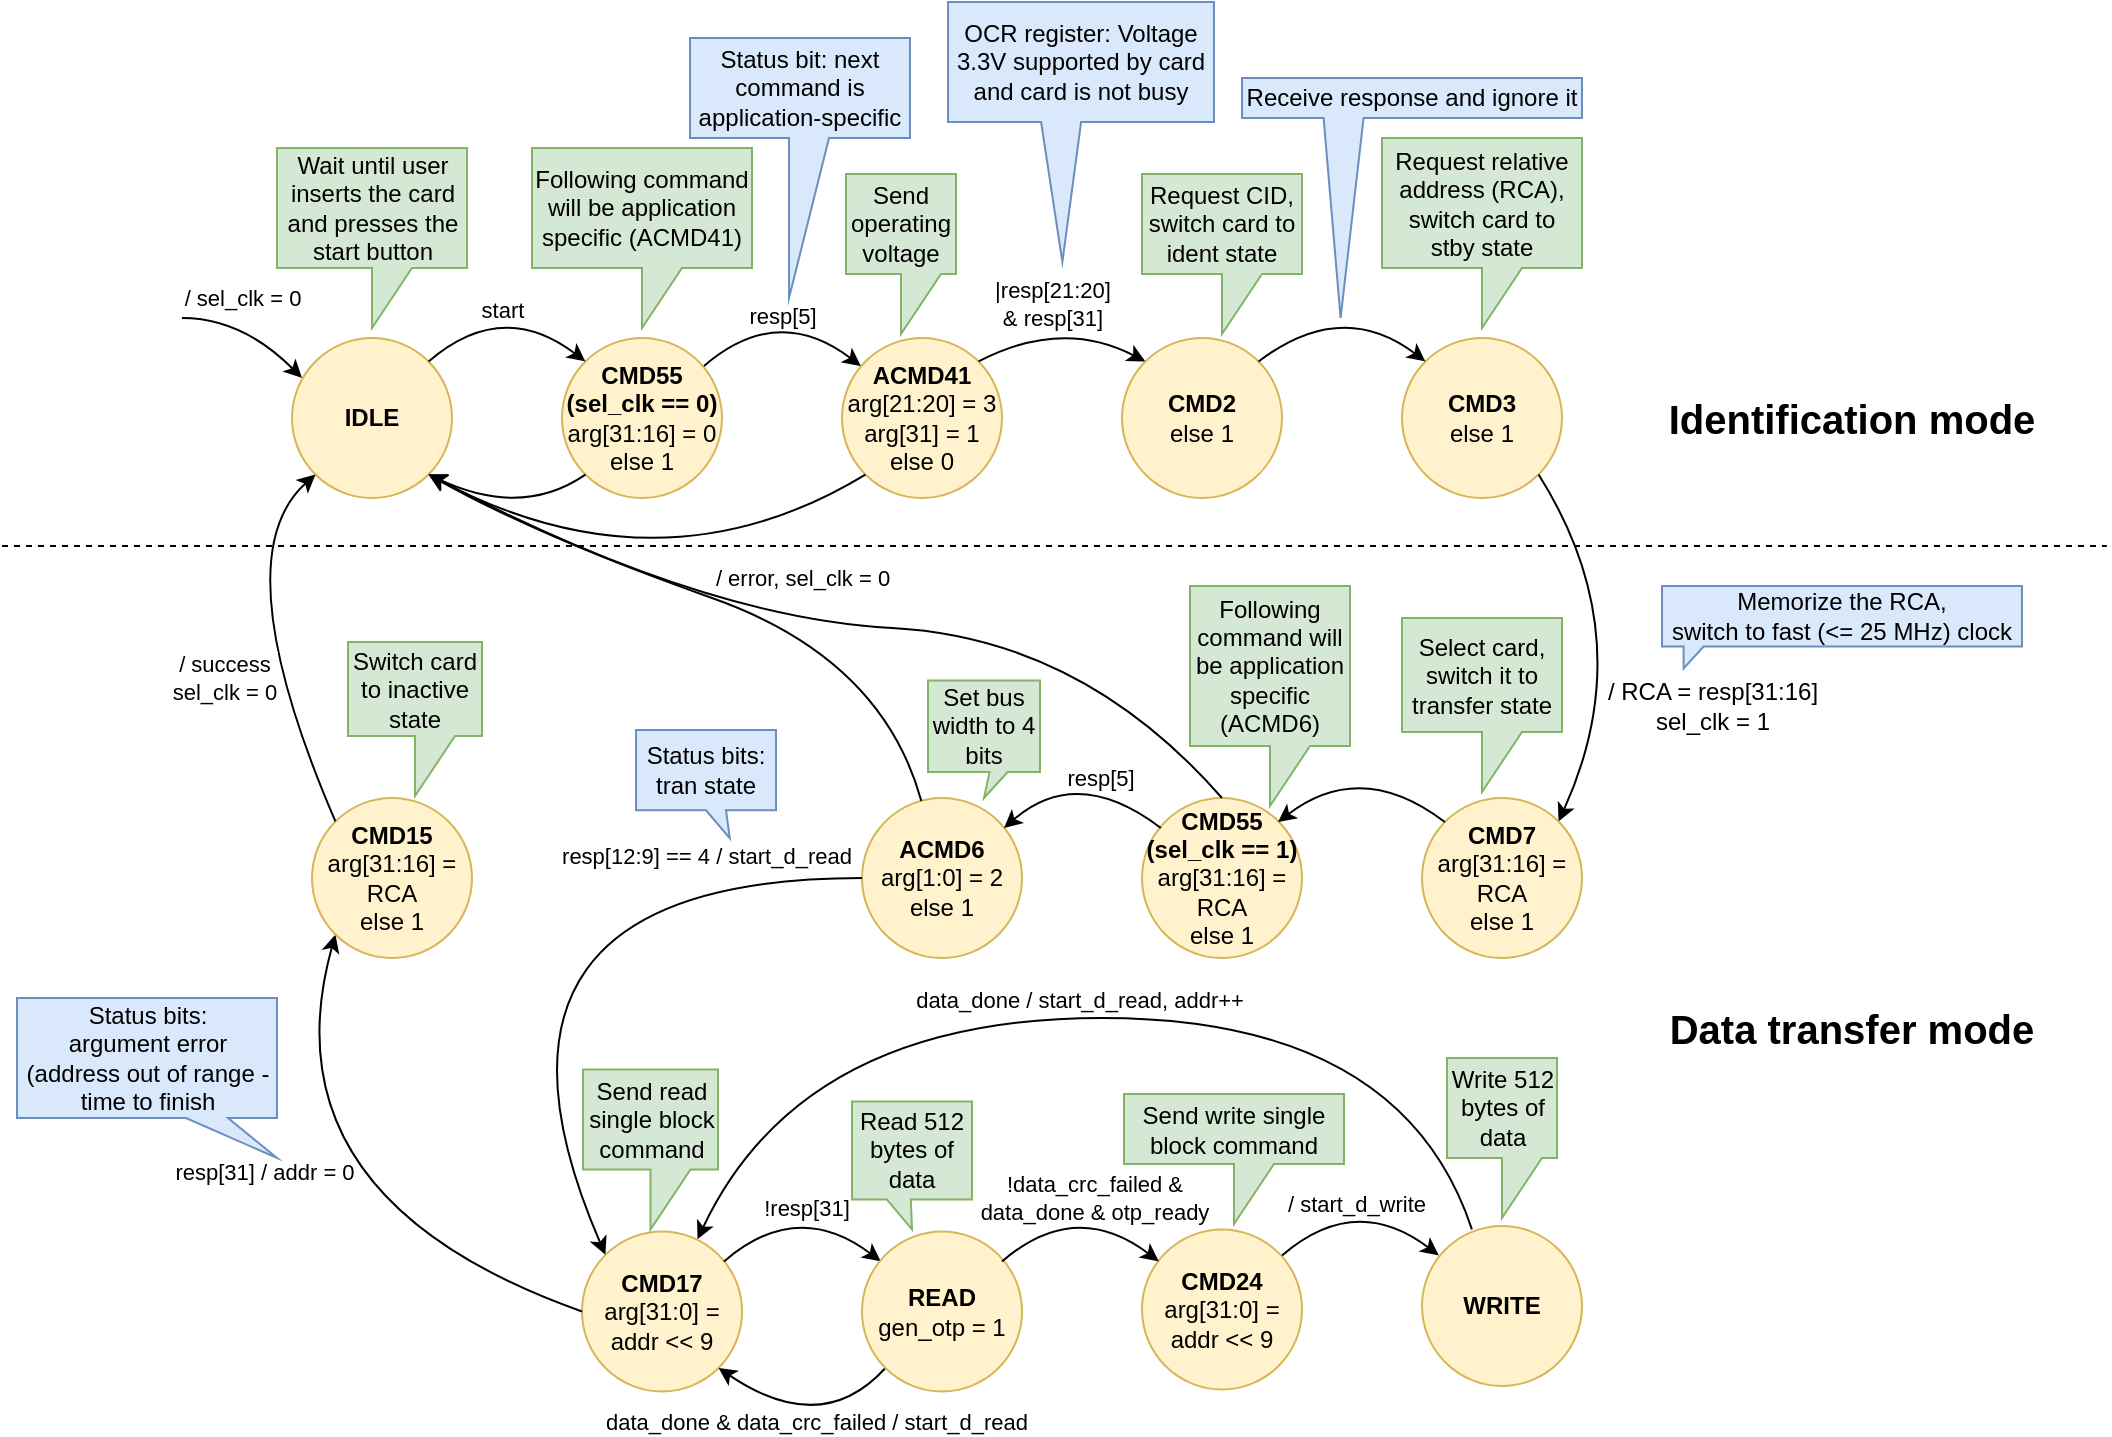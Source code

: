 <mxfile version="20.6.2" type="device"><diagram id="W-F6sWLnjnpeOiXVLfIf" name="Страница 1"><mxGraphModel dx="768" dy="502" grid="1" gridSize="10" guides="1" tooltips="1" connect="1" arrows="1" fold="1" page="1" pageScale="1" pageWidth="1169" pageHeight="827" math="0" shadow="0"><root><mxCell id="0"/><mxCell id="1" parent="0"/><mxCell id="KcrwTRFAVIsgEg5xFYBQ-48" value="&lt;b&gt;IDLE&lt;/b&gt;" style="ellipse;whiteSpace=wrap;html=1;aspect=fixed;fillColor=#fff2cc;strokeColor=#d6b656;" parent="1" vertex="1"><mxGeometry x="225" y="230" width="80" height="80" as="geometry"/></mxCell><mxCell id="KcrwTRFAVIsgEg5xFYBQ-49" value="&lt;b&gt;CMD55 (sel_clk == 0)&lt;br&gt;&lt;/b&gt;arg[31:16] = 0&lt;br&gt;else 1" style="ellipse;whiteSpace=wrap;html=1;aspect=fixed;fillColor=#fff2cc;strokeColor=#d6b656;" parent="1" vertex="1"><mxGeometry x="360" y="230" width="80" height="80" as="geometry"/></mxCell><mxCell id="KcrwTRFAVIsgEg5xFYBQ-50" value="" style="curved=1;endArrow=classic;html=1;rounded=0;" parent="1" edge="1"><mxGeometry width="50" height="50" relative="1" as="geometry"><mxPoint x="170" y="220" as="sourcePoint"/><mxPoint x="230" y="250" as="targetPoint"/><Array as="points"><mxPoint x="200.0" y="220"/></Array></mxGeometry></mxCell><mxCell id="V_0UxdWH2Facl6ypG54b-16" value="/ sel_clk = 0" style="edgeLabel;html=1;align=center;verticalAlign=middle;resizable=0;points=[];" parent="KcrwTRFAVIsgEg5xFYBQ-50" vertex="1" connectable="0"><mxGeometry x="-0.392" y="-4" relative="1" as="geometry"><mxPoint x="8" y="-14" as="offset"/></mxGeometry></mxCell><mxCell id="KcrwTRFAVIsgEg5xFYBQ-52" value="" style="curved=1;endArrow=classic;html=1;rounded=0;entryX=0;entryY=0;entryDx=0;entryDy=0;exitX=1;exitY=0;exitDx=0;exitDy=0;" parent="1" source="KcrwTRFAVIsgEg5xFYBQ-48" target="KcrwTRFAVIsgEg5xFYBQ-49" edge="1"><mxGeometry width="50" height="50" relative="1" as="geometry"><mxPoint x="305" y="250" as="sourcePoint"/><mxPoint x="355" y="200" as="targetPoint"/><Array as="points"><mxPoint x="330" y="210"/></Array></mxGeometry></mxCell><mxCell id="KcrwTRFAVIsgEg5xFYBQ-53" value="start" style="edgeLabel;html=1;align=center;verticalAlign=middle;resizable=0;points=[];" parent="KcrwTRFAVIsgEg5xFYBQ-52" vertex="1" connectable="0"><mxGeometry x="-0.276" y="-9" relative="1" as="geometry"><mxPoint x="3" y="-9" as="offset"/></mxGeometry></mxCell><mxCell id="KcrwTRFAVIsgEg5xFYBQ-54" value="&lt;b&gt;ACMD41&lt;/b&gt;&lt;br&gt;arg[21:20] = 3&lt;br&gt;arg[31] = 1&lt;br&gt;else 0" style="ellipse;whiteSpace=wrap;html=1;aspect=fixed;fillColor=#fff2cc;strokeColor=#d6b656;" parent="1" vertex="1"><mxGeometry x="500" y="230" width="80" height="80" as="geometry"/></mxCell><mxCell id="KcrwTRFAVIsgEg5xFYBQ-57" value="" style="curved=1;endArrow=classic;html=1;rounded=0;entryX=0;entryY=0;entryDx=0;entryDy=0;exitX=1;exitY=0;exitDx=0;exitDy=0;" parent="1" edge="1"><mxGeometry width="50" height="50" relative="1" as="geometry"><mxPoint x="431" y="244" as="sourcePoint"/><mxPoint x="509.431" y="244" as="targetPoint"/><Array as="points"><mxPoint x="467.716" y="212.284"/></Array></mxGeometry></mxCell><mxCell id="O6xWV5hV_0OxlYaLfOpM-2" value="resp[5]" style="edgeLabel;html=1;align=center;verticalAlign=middle;resizable=0;points=[];" parent="KcrwTRFAVIsgEg5xFYBQ-57" vertex="1" connectable="0"><mxGeometry x="-0.367" y="-7" relative="1" as="geometry"><mxPoint x="10" y="-10" as="offset"/></mxGeometry></mxCell><mxCell id="6fM3Hw9QbUDeKjKxUOuF-47" value="" style="curved=1;endArrow=classic;html=1;rounded=0;exitX=1;exitY=0;exitDx=0;exitDy=0;entryX=0;entryY=0;entryDx=0;entryDy=0;" parent="1" source="KcrwTRFAVIsgEg5xFYBQ-54" target="6fM3Hw9QbUDeKjKxUOuF-49" edge="1"><mxGeometry width="50" height="50" relative="1" as="geometry"><mxPoint x="380" y="270" as="sourcePoint"/><mxPoint x="710" y="250" as="targetPoint"/><Array as="points"><mxPoint x="610" y="220"/></Array></mxGeometry></mxCell><mxCell id="6fM3Hw9QbUDeKjKxUOuF-48" value="|resp[21:20]&lt;br&gt;&amp;amp; resp[31]" style="edgeLabel;html=1;align=center;verticalAlign=middle;resizable=0;points=[];" parent="6fM3Hw9QbUDeKjKxUOuF-47" vertex="1" connectable="0"><mxGeometry x="0.339" y="-23" relative="1" as="geometry"><mxPoint x="-9" y="-35" as="offset"/></mxGeometry></mxCell><mxCell id="6fM3Hw9QbUDeKjKxUOuF-49" value="&lt;b&gt;CMD2&lt;/b&gt;&lt;br&gt;else 1" style="ellipse;whiteSpace=wrap;html=1;aspect=fixed;fillColor=#fff2cc;strokeColor=#d6b656;" parent="1" vertex="1"><mxGeometry x="640" y="230" width="80" height="80" as="geometry"/></mxCell><mxCell id="6fM3Hw9QbUDeKjKxUOuF-52" value="" style="curved=1;endArrow=classic;html=1;rounded=0;exitX=0;exitY=1;exitDx=0;exitDy=0;entryX=1;entryY=1;entryDx=0;entryDy=0;" parent="1" source="KcrwTRFAVIsgEg5xFYBQ-54" target="KcrwTRFAVIsgEg5xFYBQ-48" edge="1"><mxGeometry width="50" height="50" relative="1" as="geometry"><mxPoint x="578.284" y="308.284" as="sourcePoint"/><mxPoint x="550" y="320" as="targetPoint"/><Array as="points"><mxPoint x="410" y="360"/></Array></mxGeometry></mxCell><mxCell id="6fM3Hw9QbUDeKjKxUOuF-54" value="&lt;b&gt;CMD3&lt;/b&gt;&lt;br&gt;else 1" style="ellipse;whiteSpace=wrap;html=1;aspect=fixed;fillColor=#fff2cc;strokeColor=#d6b656;" parent="1" vertex="1"><mxGeometry x="780" y="230" width="80" height="80" as="geometry"/></mxCell><mxCell id="6fM3Hw9QbUDeKjKxUOuF-55" value="" style="curved=1;endArrow=classic;html=1;rounded=0;exitX=1;exitY=0;exitDx=0;exitDy=0;entryX=0;entryY=0;entryDx=0;entryDy=0;" parent="1" source="6fM3Hw9QbUDeKjKxUOuF-49" target="6fM3Hw9QbUDeKjKxUOuF-54" edge="1"><mxGeometry width="50" height="50" relative="1" as="geometry"><mxPoint x="570" y="260" as="sourcePoint"/><mxPoint x="620" y="210" as="targetPoint"/><Array as="points"><mxPoint x="750" y="210"/></Array></mxGeometry></mxCell><mxCell id="6fM3Hw9QbUDeKjKxUOuF-58" value="/ RCA = resp[31:16]&lt;br&gt;sel_clk = 1" style="text;html=1;align=center;verticalAlign=middle;resizable=0;points=[];autosize=1;strokeColor=none;fillColor=none;" parent="1" vertex="1"><mxGeometry x="870" y="394" width="130" height="40" as="geometry"/></mxCell><mxCell id="6fM3Hw9QbUDeKjKxUOuF-59" value="" style="curved=1;endArrow=classic;html=1;rounded=0;exitX=1;exitY=1;exitDx=0;exitDy=0;entryX=1;entryY=0;entryDx=0;entryDy=0;" parent="1" source="6fM3Hw9QbUDeKjKxUOuF-54" target="6fM3Hw9QbUDeKjKxUOuF-60" edge="1"><mxGeometry width="50" height="50" relative="1" as="geometry"><mxPoint x="790" y="450" as="sourcePoint"/><mxPoint x="820" y="380" as="targetPoint"/><Array as="points"><mxPoint x="900" y="380"/></Array></mxGeometry></mxCell><mxCell id="6fM3Hw9QbUDeKjKxUOuF-60" value="&lt;b&gt;CMD7&lt;/b&gt;&lt;br&gt;arg[31:16] = RCA&lt;br&gt;else 1" style="ellipse;whiteSpace=wrap;html=1;aspect=fixed;fillColor=#fff2cc;strokeColor=#d6b656;" parent="1" vertex="1"><mxGeometry x="790" y="460" width="80" height="80" as="geometry"/></mxCell><mxCell id="O6xWV5hV_0OxlYaLfOpM-1" value="&lt;b&gt;CMD55 (sel_clk == 1)&lt;/b&gt;&lt;br&gt;arg[31:16] = RCA&lt;br&gt;else 1" style="ellipse;whiteSpace=wrap;html=1;aspect=fixed;fillColor=#fff2cc;strokeColor=#d6b656;" parent="1" vertex="1"><mxGeometry x="650" y="460" width="80" height="80" as="geometry"/></mxCell><mxCell id="iV3B52UpifQztuAh5zCx-1" value="" style="curved=1;endArrow=none;html=1;rounded=0;exitX=1;exitY=0;exitDx=0;exitDy=0;entryX=0;entryY=0;entryDx=0;entryDy=0;startArrow=classic;startFill=1;endFill=0;" parent="1" edge="1"><mxGeometry width="50" height="50" relative="1" as="geometry"><mxPoint x="718" y="472" as="sourcePoint"/><mxPoint x="801.431" y="472.0" as="targetPoint"/><Array as="points"><mxPoint x="759.716" y="440.284"/></Array></mxGeometry></mxCell><mxCell id="iV3B52UpifQztuAh5zCx-2" value="&lt;b&gt;ACMD6&lt;/b&gt;&lt;br&gt;arg[1:0] = 2&lt;br&gt;else 1" style="ellipse;whiteSpace=wrap;html=1;aspect=fixed;fillColor=#fff2cc;strokeColor=#d6b656;" parent="1" vertex="1"><mxGeometry x="510" y="460" width="80" height="80" as="geometry"/></mxCell><mxCell id="iV3B52UpifQztuAh5zCx-3" value="" style="curved=1;endArrow=none;html=1;rounded=0;entryX=0;entryY=0;entryDx=0;entryDy=0;exitX=1;exitY=0;exitDx=0;exitDy=0;startArrow=classic;startFill=1;endFill=0;" parent="1" edge="1"><mxGeometry width="50" height="50" relative="1" as="geometry"><mxPoint x="581" y="475" as="sourcePoint"/><mxPoint x="659.431" y="475" as="targetPoint"/><Array as="points"><mxPoint x="617.716" y="443.284"/></Array></mxGeometry></mxCell><mxCell id="iV3B52UpifQztuAh5zCx-4" value="resp[5]" style="edgeLabel;html=1;align=center;verticalAlign=middle;resizable=0;points=[];" parent="iV3B52UpifQztuAh5zCx-3" vertex="1" connectable="0"><mxGeometry x="-0.367" y="-7" relative="1" as="geometry"><mxPoint x="19" y="-10" as="offset"/></mxGeometry></mxCell><mxCell id="iV3B52UpifQztuAh5zCx-8" value="&lt;b&gt;CMD17&lt;/b&gt;&lt;br&gt;arg[31:0] = addr &amp;lt;&amp;lt; 9" style="ellipse;whiteSpace=wrap;html=1;aspect=fixed;fillColor=#fff2cc;strokeColor=#d6b656;" parent="1" vertex="1"><mxGeometry x="370" y="676.72" width="80" height="80" as="geometry"/></mxCell><mxCell id="iV3B52UpifQztuAh5zCx-9" value="" style="curved=1;endArrow=none;html=1;rounded=0;entryX=0;entryY=0.5;entryDx=0;entryDy=0;exitX=0;exitY=0;exitDx=0;exitDy=0;startArrow=classic;startFill=1;endFill=0;" parent="1" source="iV3B52UpifQztuAh5zCx-8" target="iV3B52UpifQztuAh5zCx-2" edge="1"><mxGeometry width="50" height="50" relative="1" as="geometry"><mxPoint x="303" y="472.0" as="sourcePoint"/><mxPoint x="381.716" y="528.284" as="targetPoint"/><Array as="points"><mxPoint x="300" y="500"/></Array></mxGeometry></mxCell><mxCell id="iV3B52UpifQztuAh5zCx-10" value="resp[12:9] == 4 / start_d_read" style="edgeLabel;html=1;align=center;verticalAlign=middle;resizable=0;points=[];" parent="iV3B52UpifQztuAh5zCx-9" vertex="1" connectable="0"><mxGeometry x="0.233" y="-13" relative="1" as="geometry"><mxPoint x="81" y="-24" as="offset"/></mxGeometry></mxCell><mxCell id="iV3B52UpifQztuAh5zCx-11" value="&lt;b&gt;CMD24&lt;/b&gt;&lt;br&gt;arg[31:0] = addr &amp;lt;&amp;lt; 9" style="ellipse;whiteSpace=wrap;html=1;aspect=fixed;fillColor=#fff2cc;strokeColor=#d6b656;" parent="1" vertex="1"><mxGeometry x="650" y="675.72" width="80" height="80" as="geometry"/></mxCell><mxCell id="iV3B52UpifQztuAh5zCx-12" value="" style="curved=1;endArrow=classic;html=1;rounded=0;entryX=0;entryY=0;entryDx=0;entryDy=0;exitX=1;exitY=0;exitDx=0;exitDy=0;" parent="1" edge="1"><mxGeometry width="50" height="50" relative="1" as="geometry"><mxPoint x="441" y="691.72" as="sourcePoint"/><mxPoint x="519.431" y="691.72" as="targetPoint"/><Array as="points"><mxPoint x="477.716" y="660.004"/></Array></mxGeometry></mxCell><mxCell id="iV3B52UpifQztuAh5zCx-13" value="!resp[31]" style="edgeLabel;html=1;align=center;verticalAlign=middle;resizable=0;points=[];" parent="iV3B52UpifQztuAh5zCx-12" vertex="1" connectable="0"><mxGeometry x="-0.367" y="-7" relative="1" as="geometry"><mxPoint x="12" y="-11" as="offset"/></mxGeometry></mxCell><mxCell id="iV3B52UpifQztuAh5zCx-14" value="" style="curved=1;endArrow=classic;html=1;rounded=0;entryX=0.722;entryY=0.049;entryDx=0;entryDy=0;exitX=0.312;exitY=0.021;exitDx=0;exitDy=0;entryPerimeter=0;exitPerimeter=0;" parent="1" source="2bQfTvNvb8pTR67cu4QD-8" target="iV3B52UpifQztuAh5zCx-8" edge="1"><mxGeometry width="50" height="50" relative="1" as="geometry"><mxPoint x="500" y="570" as="sourcePoint"/><mxPoint x="447.84" y="513.6" as="targetPoint"/><Array as="points"><mxPoint x="780" y="570"/><mxPoint x="480" y="570"/></Array></mxGeometry></mxCell><mxCell id="2bQfTvNvb8pTR67cu4QD-1" value="&amp;nbsp;data_done / start_d_read, addr++" style="edgeLabel;html=1;align=center;verticalAlign=middle;resizable=0;points=[];" parent="iV3B52UpifQztuAh5zCx-14" vertex="1" connectable="0"><mxGeometry x="-0.223" y="13" relative="1" as="geometry"><mxPoint x="-67" y="-22" as="offset"/></mxGeometry></mxCell><mxCell id="iV3B52UpifQztuAh5zCx-16" value="" style="curved=1;endArrow=classic;html=1;rounded=0;exitX=0;exitY=0.5;exitDx=0;exitDy=0;entryX=0;entryY=1;entryDx=0;entryDy=0;" parent="1" source="iV3B52UpifQztuAh5zCx-8" target="iV3B52UpifQztuAh5zCx-20" edge="1"><mxGeometry width="50" height="50" relative="1" as="geometry"><mxPoint x="491" y="374.0" as="sourcePoint"/><mxPoint x="210" y="560" as="targetPoint"/><Array as="points"><mxPoint x="210" y="660"/></Array></mxGeometry></mxCell><mxCell id="iV3B52UpifQztuAh5zCx-18" value="resp[31] / addr = 0" style="edgeLabel;html=1;align=center;verticalAlign=middle;resizable=0;points=[];" parent="iV3B52UpifQztuAh5zCx-16" vertex="1" connectable="0"><mxGeometry x="0.31" y="-50" relative="1" as="geometry"><mxPoint x="-56" y="3" as="offset"/></mxGeometry></mxCell><mxCell id="iV3B52UpifQztuAh5zCx-20" value="&lt;b&gt;CMD15&lt;/b&gt;&lt;br&gt;arg[31:16] = RCA&lt;br&gt;else 1" style="ellipse;whiteSpace=wrap;html=1;aspect=fixed;fillColor=#fff2cc;strokeColor=#d6b656;" parent="1" vertex="1"><mxGeometry x="235" y="460" width="80" height="80" as="geometry"/></mxCell><mxCell id="iV3B52UpifQztuAh5zCx-21" value="" style="curved=1;endArrow=classic;html=1;rounded=0;entryX=0;entryY=1;entryDx=0;entryDy=0;exitX=0;exitY=0;exitDx=0;exitDy=0;" parent="1" source="iV3B52UpifQztuAh5zCx-20" target="KcrwTRFAVIsgEg5xFYBQ-48" edge="1"><mxGeometry width="50" height="50" relative="1" as="geometry"><mxPoint x="250" y="350" as="sourcePoint"/><mxPoint x="328.431" y="350" as="targetPoint"/><Array as="points"><mxPoint x="190" y="340"/></Array></mxGeometry></mxCell><mxCell id="iV3B52UpifQztuAh5zCx-22" value="/ success&lt;br&gt;sel_clk = 0" style="edgeLabel;html=1;align=center;verticalAlign=middle;resizable=0;points=[];" parent="iV3B52UpifQztuAh5zCx-21" vertex="1" connectable="0"><mxGeometry x="-0.367" y="-7" relative="1" as="geometry"><mxPoint x="-37" y="-9" as="offset"/></mxGeometry></mxCell><mxCell id="P_UbjwU8ogQ2rOzhuxDt-1" value="Wait until user inserts the card and presses the start button" style="shape=callout;whiteSpace=wrap;html=1;perimeter=calloutPerimeter;fillColor=#d5e8d4;strokeColor=#82b366;" parent="1" vertex="1"><mxGeometry x="217.5" y="135" width="95" height="90" as="geometry"/></mxCell><mxCell id="P_UbjwU8ogQ2rOzhuxDt-2" value="Following command will be application specific (ACMD41)" style="shape=callout;whiteSpace=wrap;html=1;perimeter=calloutPerimeter;fillColor=#d5e8d4;strokeColor=#82b366;" parent="1" vertex="1"><mxGeometry x="345" y="135" width="110" height="90" as="geometry"/></mxCell><mxCell id="P_UbjwU8ogQ2rOzhuxDt-4" value="" style="curved=1;endArrow=classic;html=1;rounded=0;exitX=0;exitY=1;exitDx=0;exitDy=0;entryX=1;entryY=1;entryDx=0;entryDy=0;" parent="1" source="KcrwTRFAVIsgEg5xFYBQ-49" target="KcrwTRFAVIsgEg5xFYBQ-48" edge="1"><mxGeometry width="50" height="50" relative="1" as="geometry"><mxPoint x="359.996" y="299.144" as="sourcePoint"/><mxPoint x="141.564" y="299.144" as="targetPoint"/><Array as="points"><mxPoint x="340" y="320"/></Array></mxGeometry></mxCell><mxCell id="P_UbjwU8ogQ2rOzhuxDt-5" value="/ error, sel_clk = 0" style="edgeLabel;html=1;align=center;verticalAlign=middle;resizable=0;points=[];" parent="P_UbjwU8ogQ2rOzhuxDt-4" vertex="1" connectable="0"><mxGeometry x="0.339" y="-23" relative="1" as="geometry"><mxPoint x="150" y="60" as="offset"/></mxGeometry></mxCell><mxCell id="P_UbjwU8ogQ2rOzhuxDt-6" value="" style="curved=1;endArrow=classic;html=1;rounded=0;exitX=0.5;exitY=0;exitDx=0;exitDy=0;entryX=1;entryY=1;entryDx=0;entryDy=0;" parent="1" source="O6xWV5hV_0OxlYaLfOpM-1" target="KcrwTRFAVIsgEg5xFYBQ-48" edge="1"><mxGeometry width="50" height="50" relative="1" as="geometry"><mxPoint x="580" y="320" as="sourcePoint"/><mxPoint x="361.569" y="320.0" as="targetPoint"/><Array as="points"><mxPoint x="620" y="380"/><mxPoint x="430" y="370"/></Array></mxGeometry></mxCell><mxCell id="P_UbjwU8ogQ2rOzhuxDt-9" value="" style="curved=1;endArrow=classic;html=1;rounded=0;exitX=0.371;exitY=0.019;exitDx=0;exitDy=0;entryX=1;entryY=1;entryDx=0;entryDy=0;exitPerimeter=0;" parent="1" source="iV3B52UpifQztuAh5zCx-2" target="KcrwTRFAVIsgEg5xFYBQ-48" edge="1"><mxGeometry width="50" height="50" relative="1" as="geometry"><mxPoint x="568.436" y="350.004" as="sourcePoint"/><mxPoint x="350.004" y="350.004" as="targetPoint"/><Array as="points"><mxPoint x="520" y="390"/><mxPoint x="350" y="330"/></Array></mxGeometry></mxCell><mxCell id="P_UbjwU8ogQ2rOzhuxDt-16" value="Send read single block command" style="shape=callout;whiteSpace=wrap;html=1;perimeter=calloutPerimeter;fillColor=#d5e8d4;strokeColor=#82b366;" parent="1" vertex="1"><mxGeometry x="370.5" y="595.72" width="67.5" height="80" as="geometry"/></mxCell><mxCell id="P_UbjwU8ogQ2rOzhuxDt-17" value="Send write single block command" style="shape=callout;whiteSpace=wrap;html=1;perimeter=calloutPerimeter;fillColor=#d5e8d4;strokeColor=#82b366;" parent="1" vertex="1"><mxGeometry x="641" y="608" width="110" height="65" as="geometry"/></mxCell><mxCell id="P_UbjwU8ogQ2rOzhuxDt-18" value="Switch card to inactive state" style="shape=callout;whiteSpace=wrap;html=1;perimeter=calloutPerimeter;fillColor=#d5e8d4;strokeColor=#82b366;" parent="1" vertex="1"><mxGeometry x="253" y="382" width="67" height="77" as="geometry"/></mxCell><mxCell id="P_UbjwU8ogQ2rOzhuxDt-19" value="Set bus width to 4 bits" style="shape=callout;whiteSpace=wrap;html=1;perimeter=calloutPerimeter;fillColor=#d5e8d4;strokeColor=#82b366;size=13;position=0.55;base=9;" parent="1" vertex="1"><mxGeometry x="543" y="401.25" width="56" height="58.75" as="geometry"/></mxCell><mxCell id="P_UbjwU8ogQ2rOzhuxDt-20" value="Following command will be application specific (ACMD6)" style="shape=callout;whiteSpace=wrap;html=1;perimeter=calloutPerimeter;fillColor=#d5e8d4;strokeColor=#82b366;" parent="1" vertex="1"><mxGeometry x="674" y="354" width="80" height="110" as="geometry"/></mxCell><mxCell id="P_UbjwU8ogQ2rOzhuxDt-21" value="Send operating voltage" style="shape=callout;whiteSpace=wrap;html=1;perimeter=calloutPerimeter;fillColor=#d5e8d4;strokeColor=#82b366;" parent="1" vertex="1"><mxGeometry x="502" y="148" width="55" height="80" as="geometry"/></mxCell><mxCell id="P_UbjwU8ogQ2rOzhuxDt-24" value="Request CID, switch card to ident state" style="shape=callout;whiteSpace=wrap;html=1;perimeter=calloutPerimeter;fillColor=#d5e8d4;strokeColor=#82b366;" parent="1" vertex="1"><mxGeometry x="650" y="148" width="80" height="80" as="geometry"/></mxCell><mxCell id="P_UbjwU8ogQ2rOzhuxDt-25" value="Request relative address (RCA), switch card to stby state" style="shape=callout;whiteSpace=wrap;html=1;perimeter=calloutPerimeter;fillColor=#d5e8d4;strokeColor=#82b366;" parent="1" vertex="1"><mxGeometry x="770" y="130" width="100" height="95" as="geometry"/></mxCell><mxCell id="P_UbjwU8ogQ2rOzhuxDt-26" value="" style="endArrow=none;dashed=1;html=1;rounded=0;" parent="1" edge="1"><mxGeometry width="50" height="50" relative="1" as="geometry"><mxPoint x="80" y="334" as="sourcePoint"/><mxPoint x="1132.424" y="334" as="targetPoint"/></mxGeometry></mxCell><mxCell id="P_UbjwU8ogQ2rOzhuxDt-27" value="&lt;font style=&quot;font-size: 20px;&quot;&gt;&lt;b&gt;Identification mode&lt;/b&gt;&lt;/font&gt;" style="text;html=1;strokeColor=none;fillColor=none;align=center;verticalAlign=middle;whiteSpace=wrap;rounded=0;labelBackgroundColor=none;" parent="1" vertex="1"><mxGeometry x="910" y="255" width="190" height="30" as="geometry"/></mxCell><mxCell id="P_UbjwU8ogQ2rOzhuxDt-28" value="&lt;font style=&quot;font-size: 20px;&quot;&gt;&lt;b&gt;Data transfer mode&lt;/b&gt;&lt;/font&gt;" style="text;html=1;strokeColor=none;fillColor=none;align=center;verticalAlign=middle;whiteSpace=wrap;rounded=0;labelBackgroundColor=none;" parent="1" vertex="1"><mxGeometry x="910" y="560" width="190" height="30" as="geometry"/></mxCell><mxCell id="V_0UxdWH2Facl6ypG54b-1" value="Select card, switch it to transfer state" style="shape=callout;whiteSpace=wrap;html=1;perimeter=calloutPerimeter;fillColor=#d5e8d4;strokeColor=#82b366;" parent="1" vertex="1"><mxGeometry x="780" y="370" width="80" height="87" as="geometry"/></mxCell><mxCell id="V_0UxdWH2Facl6ypG54b-4" value="Status bit: next command is application-specific" style="shape=callout;whiteSpace=wrap;html=1;perimeter=calloutPerimeter;fillColor=#dae8fc;strokeColor=#6c8ebf;size=80;position=0.45;position2=0.45;" parent="1" vertex="1"><mxGeometry x="424" y="80" width="110" height="130" as="geometry"/></mxCell><mxCell id="V_0UxdWH2Facl6ypG54b-5" value="OCR register: Voltage 3.3V supported by card and card is not busy" style="shape=callout;whiteSpace=wrap;html=1;perimeter=calloutPerimeter;fillColor=#dae8fc;strokeColor=#6c8ebf;size=70;position=0.35;position2=0.43;" parent="1" vertex="1"><mxGeometry x="553" y="62" width="133" height="130" as="geometry"/></mxCell><mxCell id="V_0UxdWH2Facl6ypG54b-6" value="Receive response and ignore it" style="shape=callout;whiteSpace=wrap;html=1;perimeter=calloutPerimeter;fillColor=#dae8fc;strokeColor=#6c8ebf;size=100;position=0.24;position2=0.29;" parent="1" vertex="1"><mxGeometry x="700" y="100" width="170" height="120" as="geometry"/></mxCell><mxCell id="V_0UxdWH2Facl6ypG54b-7" value="Memorize the RCA,&lt;br&gt;switch to fast (&amp;lt;= 25 MHz) clock" style="shape=callout;whiteSpace=wrap;html=1;perimeter=calloutPerimeter;fillColor=#dae8fc;strokeColor=#6c8ebf;size=11;position=0.06;position2=0.06;base=10;" parent="1" vertex="1"><mxGeometry x="910" y="354" width="180" height="41.25" as="geometry"/></mxCell><mxCell id="V_0UxdWH2Facl6ypG54b-12" value="Status bits: tran state" style="shape=callout;whiteSpace=wrap;html=1;perimeter=calloutPerimeter;fillColor=#dae8fc;strokeColor=#6c8ebf;size=14;position=0.5;position2=0.67;base=10;" parent="1" vertex="1"><mxGeometry x="397" y="426" width="70" height="54.12" as="geometry"/></mxCell><mxCell id="V_0UxdWH2Facl6ypG54b-15" value="Status bits:&lt;br&gt;argument error (address out of range - time to finish" style="shape=callout;whiteSpace=wrap;html=1;perimeter=calloutPerimeter;fillColor=#dae8fc;strokeColor=#6c8ebf;size=20;position=0.65;position2=1;base=21;" parent="1" vertex="1"><mxGeometry x="87.5" y="560" width="130" height="80" as="geometry"/></mxCell><mxCell id="2bQfTvNvb8pTR67cu4QD-4" value="" style="curved=1;endArrow=classic;html=1;rounded=0;exitX=0;exitY=1;exitDx=0;exitDy=0;entryX=1;entryY=1;entryDx=0;entryDy=0;" parent="1" source="2bQfTvNvb8pTR67cu4QD-7" target="iV3B52UpifQztuAh5zCx-8" edge="1"><mxGeometry width="50" height="50" relative="1" as="geometry"><mxPoint x="390" y="700" as="sourcePoint"/><mxPoint x="440" y="650" as="targetPoint"/><Array as="points"><mxPoint x="490" y="780"/></Array></mxGeometry></mxCell><mxCell id="2bQfTvNvb8pTR67cu4QD-5" value="data_done &amp;amp; data_crc_failed / start_d_read" style="edgeLabel;html=1;align=center;verticalAlign=middle;resizable=0;points=[];" parent="2bQfTvNvb8pTR67cu4QD-4" vertex="1" connectable="0"><mxGeometry x="-0.59" y="-2" relative="1" as="geometry"><mxPoint x="-18" y="11" as="offset"/></mxGeometry></mxCell><mxCell id="2bQfTvNvb8pTR67cu4QD-6" value="Read 512 bytes of data" style="shape=callout;whiteSpace=wrap;html=1;perimeter=calloutPerimeter;fillColor=#d5e8d4;strokeColor=#82b366;size=15;position=0.29;base=12;" parent="1" vertex="1"><mxGeometry x="505" y="611.72" width="60" height="64" as="geometry"/></mxCell><mxCell id="2bQfTvNvb8pTR67cu4QD-7" value="&lt;b&gt;READ&lt;/b&gt;&lt;br&gt;gen_otp = 1" style="ellipse;whiteSpace=wrap;html=1;aspect=fixed;fillColor=#fff2cc;strokeColor=#d6b656;" parent="1" vertex="1"><mxGeometry x="510" y="676.72" width="80" height="80" as="geometry"/></mxCell><mxCell id="2bQfTvNvb8pTR67cu4QD-8" value="&lt;b&gt;WRITE&lt;/b&gt;" style="ellipse;whiteSpace=wrap;html=1;aspect=fixed;fillColor=#fff2cc;strokeColor=#d6b656;" parent="1" vertex="1"><mxGeometry x="790" y="674" width="80" height="80" as="geometry"/></mxCell><mxCell id="2bQfTvNvb8pTR67cu4QD-9" value="" style="curved=1;endArrow=classic;html=1;rounded=0;entryX=0;entryY=0;entryDx=0;entryDy=0;exitX=1;exitY=0;exitDx=0;exitDy=0;" parent="1" edge="1"><mxGeometry width="50" height="50" relative="1" as="geometry"><mxPoint x="580.0" y="691.72" as="sourcePoint"/><mxPoint x="658.431" y="691.72" as="targetPoint"/><Array as="points"><mxPoint x="616.716" y="660.004"/></Array></mxGeometry></mxCell><mxCell id="2bQfTvNvb8pTR67cu4QD-10" value="!data_crc_failed &amp;amp;&lt;br&gt;data_done &amp;amp; otp_ready" style="edgeLabel;html=1;align=center;verticalAlign=middle;resizable=0;points=[];" parent="2bQfTvNvb8pTR67cu4QD-9" vertex="1" connectable="0"><mxGeometry x="-0.367" y="-7" relative="1" as="geometry"><mxPoint x="17" y="-16" as="offset"/></mxGeometry></mxCell><mxCell id="2bQfTvNvb8pTR67cu4QD-11" value="Write 512 bytes of data" style="shape=callout;whiteSpace=wrap;html=1;perimeter=calloutPerimeter;fillColor=#d5e8d4;strokeColor=#82b366;" parent="1" vertex="1"><mxGeometry x="802.5" y="590" width="55" height="80" as="geometry"/></mxCell><mxCell id="2bQfTvNvb8pTR67cu4QD-12" value="" style="curved=1;endArrow=classic;html=1;rounded=0;entryX=0;entryY=0;entryDx=0;entryDy=0;exitX=1;exitY=0;exitDx=0;exitDy=0;" parent="1" edge="1"><mxGeometry width="50" height="50" relative="1" as="geometry"><mxPoint x="720.0" y="688.72" as="sourcePoint"/><mxPoint x="798.431" y="688.72" as="targetPoint"/><Array as="points"><mxPoint x="756.716" y="657.004"/></Array></mxGeometry></mxCell><mxCell id="hDC2GMiljFMnm66OqVfI-1" value="/ start_d_write" style="edgeLabel;html=1;align=center;verticalAlign=middle;resizable=0;points=[];" parent="2bQfTvNvb8pTR67cu4QD-12" vertex="1" connectable="0"><mxGeometry x="0.142" y="-10" relative="1" as="geometry"><mxPoint x="-1" y="-8" as="offset"/></mxGeometry></mxCell></root></mxGraphModel></diagram></mxfile>